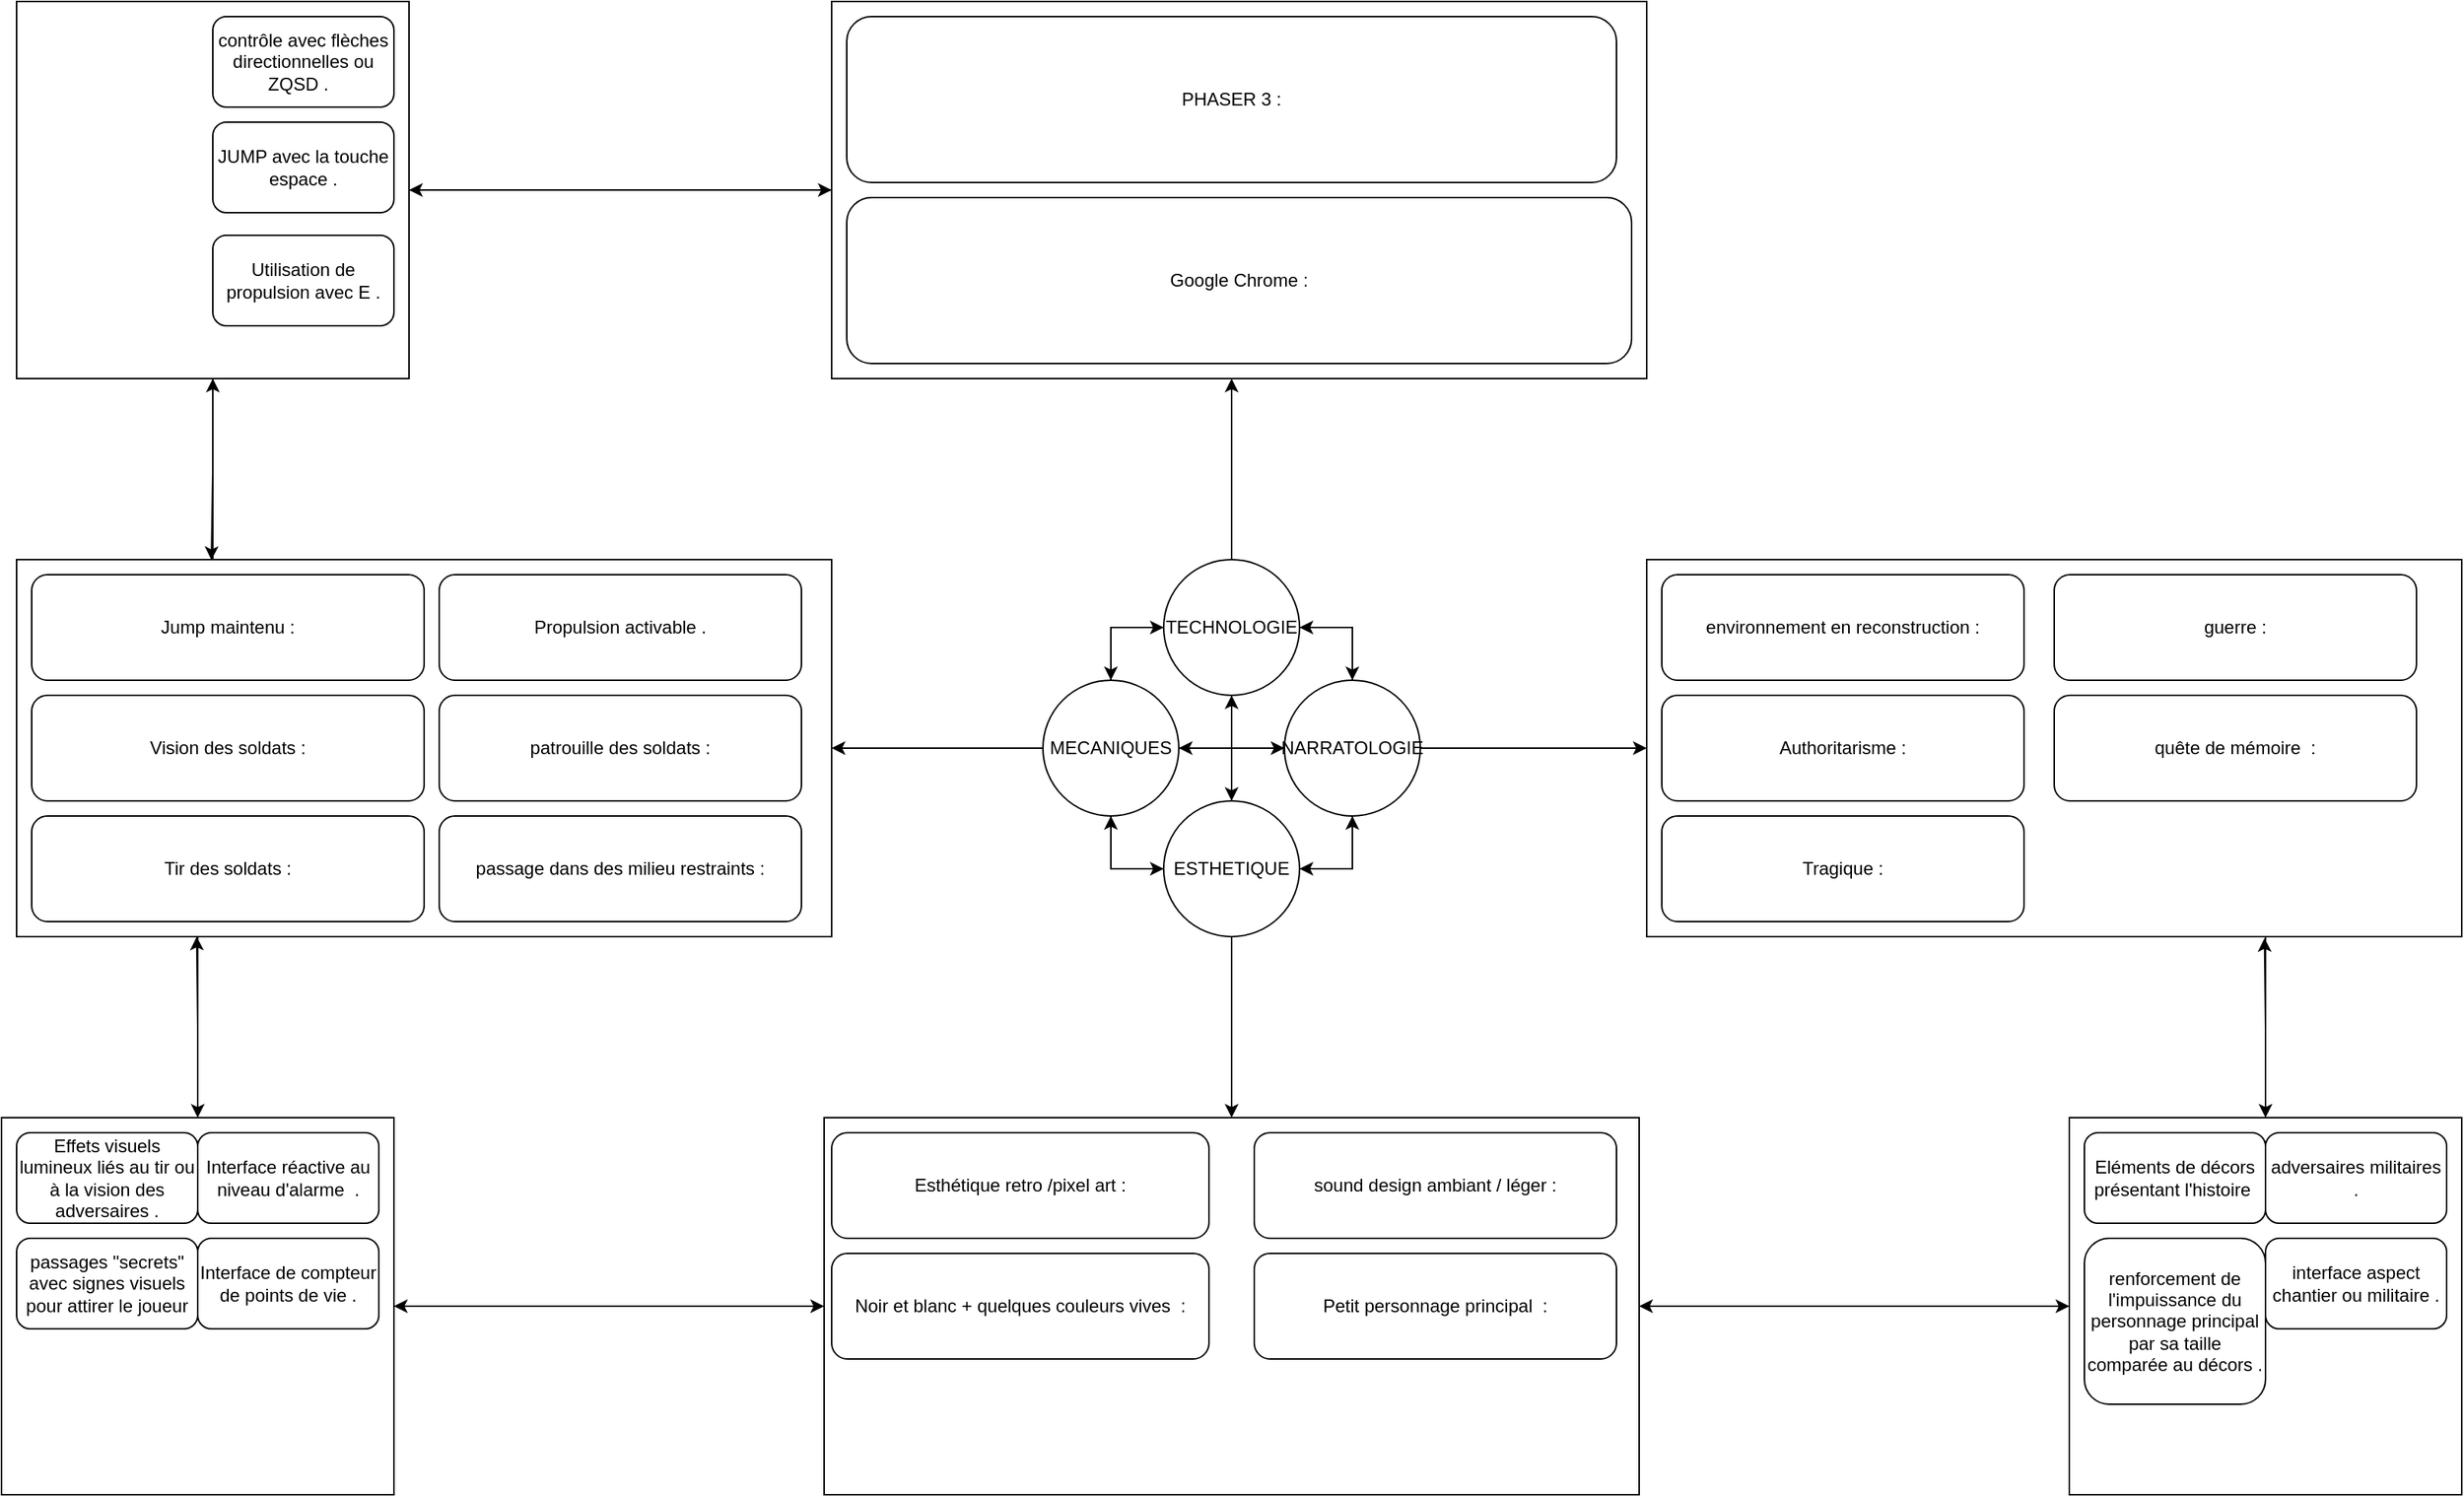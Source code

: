 <mxfile version="19.0.0" type="device"><diagram id="CGpXE60E-Qo8BPYtWgJN" name="Page-1"><mxGraphModel dx="2608" dy="1057" grid="1" gridSize="10" guides="1" tooltips="1" connect="1" arrows="1" fold="1" page="1" pageScale="1" pageWidth="827" pageHeight="1169" math="0" shadow="0"><root><mxCell id="0"/><mxCell id="1" parent="0"/><mxCell id="568Cazf5iVE8-rhDE3qo-6" style="edgeStyle=orthogonalEdgeStyle;rounded=0;orthogonalLoop=1;jettySize=auto;html=1;entryX=0.5;entryY=0;entryDx=0;entryDy=0;" edge="1" parent="1" source="568Cazf5iVE8-rhDE3qo-2" target="568Cazf5iVE8-rhDE3qo-3"><mxGeometry relative="1" as="geometry"/></mxCell><mxCell id="568Cazf5iVE8-rhDE3qo-12" style="edgeStyle=orthogonalEdgeStyle;rounded=0;orthogonalLoop=1;jettySize=auto;html=1;entryX=0.5;entryY=0;entryDx=0;entryDy=0;" edge="1" parent="1" source="568Cazf5iVE8-rhDE3qo-2" target="568Cazf5iVE8-rhDE3qo-4"><mxGeometry relative="1" as="geometry"><Array as="points"><mxPoint x="115" y="1065"/></Array></mxGeometry></mxCell><mxCell id="568Cazf5iVE8-rhDE3qo-17" style="edgeStyle=orthogonalEdgeStyle;rounded=0;orthogonalLoop=1;jettySize=auto;html=1;" edge="1" parent="1" source="568Cazf5iVE8-rhDE3qo-2" target="568Cazf5iVE8-rhDE3qo-5"><mxGeometry relative="1" as="geometry"><Array as="points"><mxPoint x="275" y="1065"/></Array></mxGeometry></mxCell><mxCell id="568Cazf5iVE8-rhDE3qo-19" style="edgeStyle=orthogonalEdgeStyle;rounded=0;orthogonalLoop=1;jettySize=auto;html=1;" edge="1" parent="1" source="568Cazf5iVE8-rhDE3qo-2"><mxGeometry relative="1" as="geometry"><mxPoint x="195" y="900" as="targetPoint"/></mxGeometry></mxCell><mxCell id="568Cazf5iVE8-rhDE3qo-2" value="TECHNOLOGIE" style="ellipse;whiteSpace=wrap;html=1;aspect=fixed;" vertex="1" parent="1"><mxGeometry x="150" y="1020" width="90" height="90" as="geometry"/></mxCell><mxCell id="568Cazf5iVE8-rhDE3qo-9" style="edgeStyle=orthogonalEdgeStyle;rounded=0;orthogonalLoop=1;jettySize=auto;html=1;entryX=0.5;entryY=1;entryDx=0;entryDy=0;" edge="1" parent="1" source="568Cazf5iVE8-rhDE3qo-3" target="568Cazf5iVE8-rhDE3qo-2"><mxGeometry relative="1" as="geometry"/></mxCell><mxCell id="568Cazf5iVE8-rhDE3qo-16" style="edgeStyle=orthogonalEdgeStyle;rounded=0;orthogonalLoop=1;jettySize=auto;html=1;entryX=0.5;entryY=1;entryDx=0;entryDy=0;" edge="1" parent="1" source="568Cazf5iVE8-rhDE3qo-3" target="568Cazf5iVE8-rhDE3qo-5"><mxGeometry relative="1" as="geometry"><Array as="points"><mxPoint x="275" y="1225"/></Array></mxGeometry></mxCell><mxCell id="568Cazf5iVE8-rhDE3qo-18" style="edgeStyle=orthogonalEdgeStyle;rounded=0;orthogonalLoop=1;jettySize=auto;html=1;entryX=0.5;entryY=1;entryDx=0;entryDy=0;" edge="1" parent="1" source="568Cazf5iVE8-rhDE3qo-3" target="568Cazf5iVE8-rhDE3qo-4"><mxGeometry relative="1" as="geometry"><Array as="points"><mxPoint x="115" y="1225"/></Array></mxGeometry></mxCell><mxCell id="568Cazf5iVE8-rhDE3qo-21" style="edgeStyle=orthogonalEdgeStyle;rounded=0;orthogonalLoop=1;jettySize=auto;html=1;" edge="1" parent="1" source="568Cazf5iVE8-rhDE3qo-3"><mxGeometry relative="1" as="geometry"><mxPoint x="195" y="1390" as="targetPoint"/></mxGeometry></mxCell><mxCell id="568Cazf5iVE8-rhDE3qo-3" value="ESTHETIQUE" style="ellipse;whiteSpace=wrap;html=1;aspect=fixed;" vertex="1" parent="1"><mxGeometry x="150" y="1180" width="90" height="90" as="geometry"/></mxCell><mxCell id="568Cazf5iVE8-rhDE3qo-8" style="edgeStyle=orthogonalEdgeStyle;rounded=0;orthogonalLoop=1;jettySize=auto;html=1;" edge="1" parent="1" source="568Cazf5iVE8-rhDE3qo-4" target="568Cazf5iVE8-rhDE3qo-5"><mxGeometry relative="1" as="geometry"/></mxCell><mxCell id="568Cazf5iVE8-rhDE3qo-13" style="edgeStyle=orthogonalEdgeStyle;rounded=0;orthogonalLoop=1;jettySize=auto;html=1;entryX=0;entryY=0.5;entryDx=0;entryDy=0;" edge="1" parent="1" source="568Cazf5iVE8-rhDE3qo-4" target="568Cazf5iVE8-rhDE3qo-2"><mxGeometry relative="1" as="geometry"/></mxCell><mxCell id="568Cazf5iVE8-rhDE3qo-15" style="edgeStyle=orthogonalEdgeStyle;rounded=0;orthogonalLoop=1;jettySize=auto;html=1;entryX=0;entryY=0.5;entryDx=0;entryDy=0;" edge="1" parent="1" source="568Cazf5iVE8-rhDE3qo-4" target="568Cazf5iVE8-rhDE3qo-3"><mxGeometry relative="1" as="geometry"/></mxCell><mxCell id="568Cazf5iVE8-rhDE3qo-22" style="edgeStyle=orthogonalEdgeStyle;rounded=0;orthogonalLoop=1;jettySize=auto;html=1;" edge="1" parent="1" source="568Cazf5iVE8-rhDE3qo-4"><mxGeometry relative="1" as="geometry"><mxPoint x="-70" y="1145" as="targetPoint"/></mxGeometry></mxCell><mxCell id="568Cazf5iVE8-rhDE3qo-4" value="MECANIQUES" style="ellipse;whiteSpace=wrap;html=1;aspect=fixed;" vertex="1" parent="1"><mxGeometry x="70" y="1100" width="90" height="90" as="geometry"/></mxCell><mxCell id="568Cazf5iVE8-rhDE3qo-7" style="edgeStyle=orthogonalEdgeStyle;rounded=0;orthogonalLoop=1;jettySize=auto;html=1;entryX=1;entryY=0.5;entryDx=0;entryDy=0;" edge="1" parent="1" source="568Cazf5iVE8-rhDE3qo-5" target="568Cazf5iVE8-rhDE3qo-4"><mxGeometry relative="1" as="geometry"/></mxCell><mxCell id="568Cazf5iVE8-rhDE3qo-10" style="edgeStyle=orthogonalEdgeStyle;rounded=0;orthogonalLoop=1;jettySize=auto;html=1;entryX=1;entryY=0.5;entryDx=0;entryDy=0;" edge="1" parent="1" source="568Cazf5iVE8-rhDE3qo-5" target="568Cazf5iVE8-rhDE3qo-2"><mxGeometry relative="1" as="geometry"/></mxCell><mxCell id="568Cazf5iVE8-rhDE3qo-14" style="edgeStyle=orthogonalEdgeStyle;rounded=0;orthogonalLoop=1;jettySize=auto;html=1;entryX=1;entryY=0.5;entryDx=0;entryDy=0;" edge="1" parent="1" source="568Cazf5iVE8-rhDE3qo-5" target="568Cazf5iVE8-rhDE3qo-3"><mxGeometry relative="1" as="geometry"/></mxCell><mxCell id="568Cazf5iVE8-rhDE3qo-20" style="edgeStyle=orthogonalEdgeStyle;rounded=0;orthogonalLoop=1;jettySize=auto;html=1;" edge="1" parent="1" source="568Cazf5iVE8-rhDE3qo-5"><mxGeometry relative="1" as="geometry"><mxPoint x="470" y="1145" as="targetPoint"/></mxGeometry></mxCell><mxCell id="568Cazf5iVE8-rhDE3qo-5" value="NARRATOLOGIE" style="ellipse;whiteSpace=wrap;html=1;aspect=fixed;" vertex="1" parent="1"><mxGeometry x="230" y="1100" width="90" height="90" as="geometry"/></mxCell><mxCell id="568Cazf5iVE8-rhDE3qo-48" style="edgeStyle=orthogonalEdgeStyle;rounded=0;orthogonalLoop=1;jettySize=auto;html=1;entryX=1;entryY=0.5;entryDx=0;entryDy=0;" edge="1" parent="1" source="568Cazf5iVE8-rhDE3qo-23" target="568Cazf5iVE8-rhDE3qo-46"><mxGeometry relative="1" as="geometry"/></mxCell><mxCell id="568Cazf5iVE8-rhDE3qo-23" value="" style="rounded=0;whiteSpace=wrap;html=1;" vertex="1" parent="1"><mxGeometry x="-70" y="650" width="540" height="250" as="geometry"/></mxCell><mxCell id="568Cazf5iVE8-rhDE3qo-31" style="edgeStyle=orthogonalEdgeStyle;rounded=0;orthogonalLoop=1;jettySize=auto;html=1;" edge="1" parent="1" source="568Cazf5iVE8-rhDE3qo-24" target="568Cazf5iVE8-rhDE3qo-27"><mxGeometry relative="1" as="geometry"><Array as="points"><mxPoint x="-490" y="1280"/><mxPoint x="-490" y="1280"/></Array></mxGeometry></mxCell><mxCell id="568Cazf5iVE8-rhDE3qo-51" style="edgeStyle=orthogonalEdgeStyle;rounded=0;orthogonalLoop=1;jettySize=auto;html=1;" edge="1" parent="1" source="568Cazf5iVE8-rhDE3qo-24" target="568Cazf5iVE8-rhDE3qo-46"><mxGeometry relative="1" as="geometry"><Array as="points"><mxPoint x="-480" y="980"/><mxPoint x="-480" y="980"/></Array></mxGeometry></mxCell><mxCell id="568Cazf5iVE8-rhDE3qo-24" value="" style="rounded=0;whiteSpace=wrap;html=1;" vertex="1" parent="1"><mxGeometry x="-610" y="1020" width="540" height="250" as="geometry"/></mxCell><mxCell id="568Cazf5iVE8-rhDE3qo-38" style="edgeStyle=orthogonalEdgeStyle;rounded=0;orthogonalLoop=1;jettySize=auto;html=1;" edge="1" parent="1" source="568Cazf5iVE8-rhDE3qo-25" target="568Cazf5iVE8-rhDE3qo-33"><mxGeometry relative="1" as="geometry"><Array as="points"><mxPoint x="880" y="1310"/><mxPoint x="880" y="1310"/></Array></mxGeometry></mxCell><mxCell id="568Cazf5iVE8-rhDE3qo-25" value="" style="rounded=0;whiteSpace=wrap;html=1;" vertex="1" parent="1"><mxGeometry x="470" y="1020" width="540" height="250" as="geometry"/></mxCell><mxCell id="568Cazf5iVE8-rhDE3qo-28" style="edgeStyle=orthogonalEdgeStyle;rounded=0;orthogonalLoop=1;jettySize=auto;html=1;" edge="1" parent="1" source="568Cazf5iVE8-rhDE3qo-26" target="568Cazf5iVE8-rhDE3qo-27"><mxGeometry relative="1" as="geometry"/></mxCell><mxCell id="568Cazf5iVE8-rhDE3qo-34" style="edgeStyle=orthogonalEdgeStyle;rounded=0;orthogonalLoop=1;jettySize=auto;html=1;" edge="1" parent="1" source="568Cazf5iVE8-rhDE3qo-26" target="568Cazf5iVE8-rhDE3qo-33"><mxGeometry relative="1" as="geometry"/></mxCell><mxCell id="568Cazf5iVE8-rhDE3qo-26" value="" style="rounded=0;whiteSpace=wrap;html=1;" vertex="1" parent="1"><mxGeometry x="-75" y="1390" width="540" height="250" as="geometry"/></mxCell><mxCell id="568Cazf5iVE8-rhDE3qo-30" style="edgeStyle=orthogonalEdgeStyle;rounded=0;orthogonalLoop=1;jettySize=auto;html=1;entryX=0.221;entryY=1;entryDx=0;entryDy=0;entryPerimeter=0;" edge="1" parent="1" source="568Cazf5iVE8-rhDE3qo-27" target="568Cazf5iVE8-rhDE3qo-24"><mxGeometry relative="1" as="geometry"/></mxCell><mxCell id="568Cazf5iVE8-rhDE3qo-32" style="edgeStyle=orthogonalEdgeStyle;rounded=0;orthogonalLoop=1;jettySize=auto;html=1;" edge="1" parent="1" source="568Cazf5iVE8-rhDE3qo-27" target="568Cazf5iVE8-rhDE3qo-26"><mxGeometry relative="1" as="geometry"/></mxCell><mxCell id="568Cazf5iVE8-rhDE3qo-27" value="" style="rounded=0;whiteSpace=wrap;html=1;" vertex="1" parent="1"><mxGeometry x="-620" y="1390" width="260" height="250" as="geometry"/></mxCell><mxCell id="568Cazf5iVE8-rhDE3qo-35" style="edgeStyle=orthogonalEdgeStyle;rounded=0;orthogonalLoop=1;jettySize=auto;html=1;entryX=1;entryY=0.5;entryDx=0;entryDy=0;" edge="1" parent="1" source="568Cazf5iVE8-rhDE3qo-33" target="568Cazf5iVE8-rhDE3qo-26"><mxGeometry relative="1" as="geometry"/></mxCell><mxCell id="568Cazf5iVE8-rhDE3qo-37" style="edgeStyle=orthogonalEdgeStyle;rounded=0;orthogonalLoop=1;jettySize=auto;html=1;entryX=0.758;entryY=1.004;entryDx=0;entryDy=0;entryPerimeter=0;" edge="1" parent="1" source="568Cazf5iVE8-rhDE3qo-33" target="568Cazf5iVE8-rhDE3qo-25"><mxGeometry relative="1" as="geometry"/></mxCell><mxCell id="568Cazf5iVE8-rhDE3qo-33" value="" style="rounded=0;whiteSpace=wrap;html=1;" vertex="1" parent="1"><mxGeometry x="750" y="1390" width="260" height="250" as="geometry"/></mxCell><mxCell id="568Cazf5iVE8-rhDE3qo-39" value="Jump maintenu :" style="rounded=1;whiteSpace=wrap;html=1;" vertex="1" parent="1"><mxGeometry x="-600" y="1030" width="260" height="70" as="geometry"/></mxCell><mxCell id="568Cazf5iVE8-rhDE3qo-40" value="Vision des soldats :" style="rounded=1;whiteSpace=wrap;html=1;" vertex="1" parent="1"><mxGeometry x="-600" y="1110" width="260" height="70" as="geometry"/></mxCell><mxCell id="568Cazf5iVE8-rhDE3qo-41" value="Tir des soldats :" style="rounded=1;whiteSpace=wrap;html=1;" vertex="1" parent="1"><mxGeometry x="-600" y="1190" width="260" height="70" as="geometry"/></mxCell><mxCell id="568Cazf5iVE8-rhDE3qo-42" value="Propulsion activable ." style="rounded=1;whiteSpace=wrap;html=1;" vertex="1" parent="1"><mxGeometry x="-330" y="1030" width="240" height="70" as="geometry"/></mxCell><mxCell id="568Cazf5iVE8-rhDE3qo-43" value="patrouille des soldats :" style="rounded=1;whiteSpace=wrap;html=1;" vertex="1" parent="1"><mxGeometry x="-330" y="1110" width="240" height="70" as="geometry"/></mxCell><mxCell id="568Cazf5iVE8-rhDE3qo-44" value="passage dans des milieu restraints :" style="rounded=1;whiteSpace=wrap;html=1;" vertex="1" parent="1"><mxGeometry x="-330" y="1190" width="240" height="70" as="geometry"/></mxCell><mxCell id="568Cazf5iVE8-rhDE3qo-47" style="edgeStyle=orthogonalEdgeStyle;rounded=0;orthogonalLoop=1;jettySize=auto;html=1;entryX=0;entryY=0.5;entryDx=0;entryDy=0;" edge="1" parent="1" source="568Cazf5iVE8-rhDE3qo-46" target="568Cazf5iVE8-rhDE3qo-23"><mxGeometry relative="1" as="geometry"/></mxCell><mxCell id="568Cazf5iVE8-rhDE3qo-50" style="edgeStyle=orthogonalEdgeStyle;rounded=0;orthogonalLoop=1;jettySize=auto;html=1;entryX=0.239;entryY=0.001;entryDx=0;entryDy=0;entryPerimeter=0;" edge="1" parent="1" source="568Cazf5iVE8-rhDE3qo-46" target="568Cazf5iVE8-rhDE3qo-24"><mxGeometry relative="1" as="geometry"/></mxCell><mxCell id="568Cazf5iVE8-rhDE3qo-46" value="." style="rounded=0;whiteSpace=wrap;html=1;" vertex="1" parent="1"><mxGeometry x="-610" y="650" width="260" height="250" as="geometry"/></mxCell><mxCell id="568Cazf5iVE8-rhDE3qo-57" value="PHASER 3 :" style="rounded=1;whiteSpace=wrap;html=1;" vertex="1" parent="1"><mxGeometry x="-60" y="660" width="510" height="110" as="geometry"/></mxCell><mxCell id="568Cazf5iVE8-rhDE3qo-58" value="Google Chrome :" style="rounded=1;whiteSpace=wrap;html=1;" vertex="1" parent="1"><mxGeometry x="-60" y="780" width="520" height="110" as="geometry"/></mxCell><mxCell id="568Cazf5iVE8-rhDE3qo-59" value="environnement en reconstruction :" style="rounded=1;whiteSpace=wrap;html=1;" vertex="1" parent="1"><mxGeometry x="480" y="1030" width="240" height="70" as="geometry"/></mxCell><mxCell id="568Cazf5iVE8-rhDE3qo-60" value="Authoritarisme :" style="rounded=1;whiteSpace=wrap;html=1;" vertex="1" parent="1"><mxGeometry x="480" y="1110" width="240" height="70" as="geometry"/></mxCell><mxCell id="568Cazf5iVE8-rhDE3qo-61" value="quête de mémoire&amp;nbsp; :" style="rounded=1;whiteSpace=wrap;html=1;" vertex="1" parent="1"><mxGeometry x="740" y="1110" width="240" height="70" as="geometry"/></mxCell><mxCell id="568Cazf5iVE8-rhDE3qo-62" value="guerre :" style="rounded=1;whiteSpace=wrap;html=1;" vertex="1" parent="1"><mxGeometry x="740" y="1030" width="240" height="70" as="geometry"/></mxCell><mxCell id="568Cazf5iVE8-rhDE3qo-63" value="Tragique :" style="rounded=1;whiteSpace=wrap;html=1;" vertex="1" parent="1"><mxGeometry x="480" y="1190" width="240" height="70" as="geometry"/></mxCell><mxCell id="568Cazf5iVE8-rhDE3qo-64" value="Esthétique retro /pixel art :" style="rounded=1;whiteSpace=wrap;html=1;" vertex="1" parent="1"><mxGeometry x="-70" y="1400" width="250" height="70" as="geometry"/></mxCell><mxCell id="568Cazf5iVE8-rhDE3qo-65" value="sound design ambiant / léger :" style="rounded=1;whiteSpace=wrap;html=1;" vertex="1" parent="1"><mxGeometry x="210" y="1400" width="240" height="70" as="geometry"/></mxCell><mxCell id="568Cazf5iVE8-rhDE3qo-66" value="Noir et blanc + quelques couleurs vives&amp;nbsp; :" style="rounded=1;whiteSpace=wrap;html=1;" vertex="1" parent="1"><mxGeometry x="-70" y="1480" width="250" height="70" as="geometry"/></mxCell><mxCell id="568Cazf5iVE8-rhDE3qo-67" value="Petit personnage principal&amp;nbsp; :" style="rounded=1;whiteSpace=wrap;html=1;" vertex="1" parent="1"><mxGeometry x="210" y="1480" width="240" height="70" as="geometry"/></mxCell><mxCell id="568Cazf5iVE8-rhDE3qo-68" value="Eléments de décors présentant l'histoire&amp;nbsp;" style="rounded=1;whiteSpace=wrap;html=1;" vertex="1" parent="1"><mxGeometry x="760" y="1400" width="120" height="60" as="geometry"/></mxCell><mxCell id="568Cazf5iVE8-rhDE3qo-69" value="renforcement de l'impuissance du personnage principal par sa taille comparée au décors ." style="rounded=1;whiteSpace=wrap;html=1;" vertex="1" parent="1"><mxGeometry x="760" y="1470" width="120" height="110" as="geometry"/></mxCell><mxCell id="568Cazf5iVE8-rhDE3qo-70" value="adversaires militaires ." style="rounded=1;whiteSpace=wrap;html=1;" vertex="1" parent="1"><mxGeometry x="880" y="1400" width="120" height="60" as="geometry"/></mxCell><mxCell id="568Cazf5iVE8-rhDE3qo-71" value="Interface réactive au niveau d'alarme&amp;nbsp; ." style="rounded=1;whiteSpace=wrap;html=1;" vertex="1" parent="1"><mxGeometry x="-490" y="1400" width="120" height="60" as="geometry"/></mxCell><mxCell id="568Cazf5iVE8-rhDE3qo-72" value="interface aspect chantier ou militaire ." style="rounded=1;whiteSpace=wrap;html=1;" vertex="1" parent="1"><mxGeometry x="880" y="1470" width="120" height="60" as="geometry"/></mxCell><mxCell id="568Cazf5iVE8-rhDE3qo-73" value="Interface de compteur de points de vie ." style="rounded=1;whiteSpace=wrap;html=1;" vertex="1" parent="1"><mxGeometry x="-490" y="1470" width="120" height="60" as="geometry"/></mxCell><mxCell id="568Cazf5iVE8-rhDE3qo-74" value="Effets visuels lumineux liés au tir ou à la vision des adversaires ." style="rounded=1;whiteSpace=wrap;html=1;" vertex="1" parent="1"><mxGeometry x="-610" y="1400" width="120" height="60" as="geometry"/></mxCell><mxCell id="568Cazf5iVE8-rhDE3qo-75" value="passages &quot;secrets&quot; avec signes visuels pour attirer le joueur" style="rounded=1;whiteSpace=wrap;html=1;" vertex="1" parent="1"><mxGeometry x="-610" y="1470" width="120" height="60" as="geometry"/></mxCell><mxCell id="568Cazf5iVE8-rhDE3qo-76" value="contrôle avec flèches directionnelles ou ZQSD .&amp;nbsp;&amp;nbsp;" style="rounded=1;whiteSpace=wrap;html=1;" vertex="1" parent="1"><mxGeometry x="-480" y="660" width="120" height="60" as="geometry"/></mxCell><mxCell id="568Cazf5iVE8-rhDE3qo-77" value="JUMP avec la touche espace ." style="rounded=1;whiteSpace=wrap;html=1;" vertex="1" parent="1"><mxGeometry x="-480" y="730" width="120" height="60" as="geometry"/></mxCell><mxCell id="568Cazf5iVE8-rhDE3qo-78" value="Utilisation de propulsion avec E ." style="rounded=1;whiteSpace=wrap;html=1;" vertex="1" parent="1"><mxGeometry x="-480" y="805" width="120" height="60" as="geometry"/></mxCell></root></mxGraphModel></diagram></mxfile>